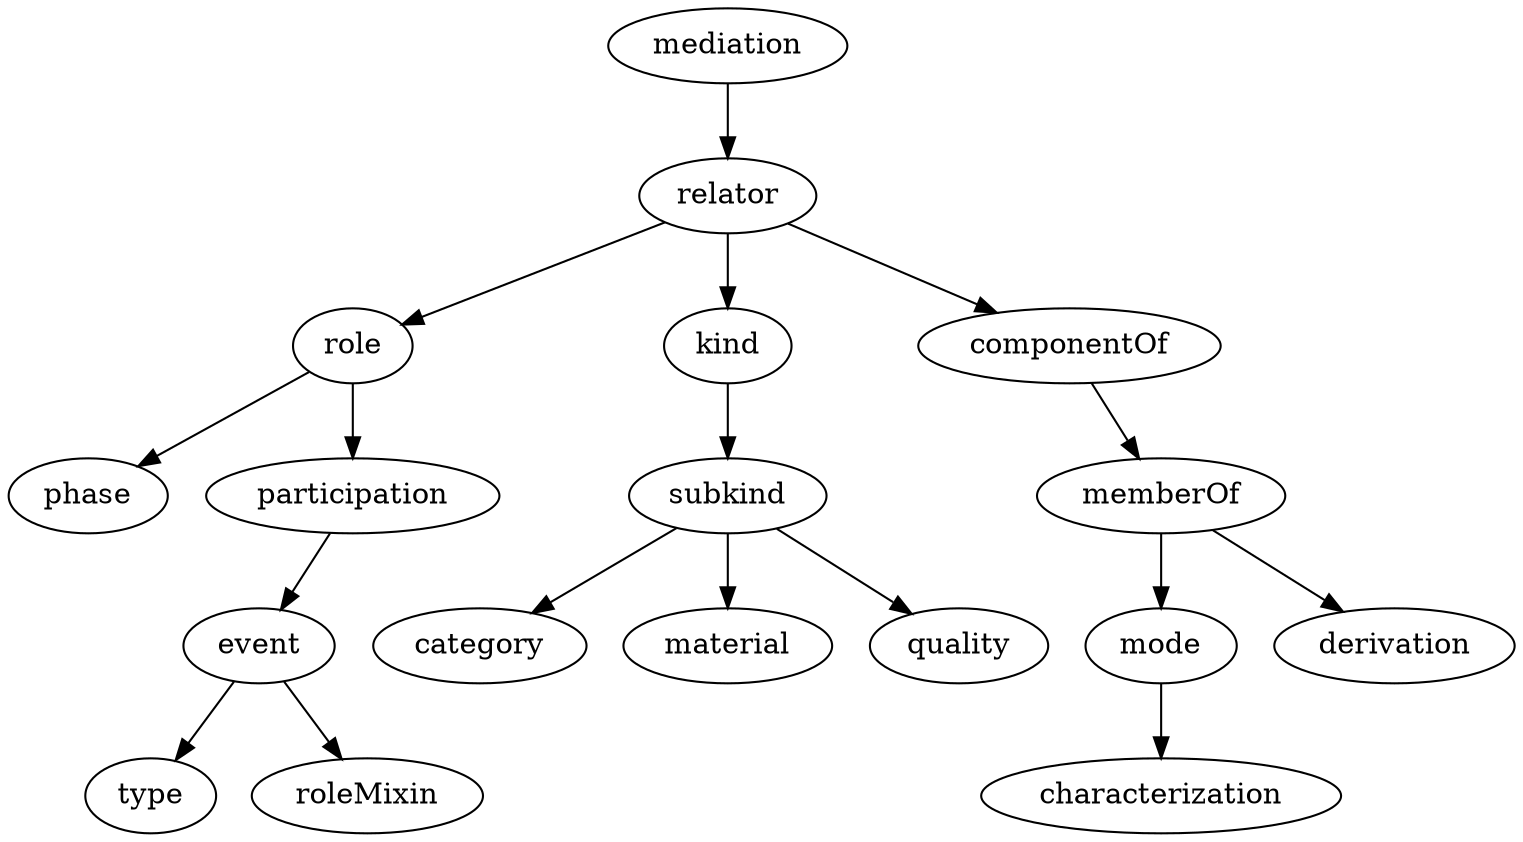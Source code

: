 strict digraph  {
mediation;
relator;
role;
kind;
componentOf;
phase;
participation;
subkind;
category;
material;
quality;
memberOf;
mode;
derivation;
characterization;
event;
type;
roleMixin;
mediation -> relator;
relator -> role;
relator -> kind;
relator -> componentOf;
role -> phase;
role -> participation;
kind -> subkind;
componentOf -> memberOf;
participation -> event;
subkind -> category;
subkind -> material;
subkind -> quality;
memberOf -> mode;
memberOf -> derivation;
mode -> characterization;
event -> type;
event -> roleMixin;
}
